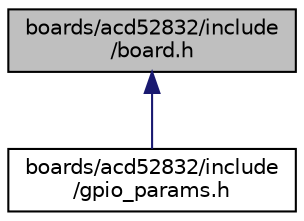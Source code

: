 digraph "boards/acd52832/include/board.h"
{
 // LATEX_PDF_SIZE
  edge [fontname="Helvetica",fontsize="10",labelfontname="Helvetica",labelfontsize="10"];
  node [fontname="Helvetica",fontsize="10",shape=record];
  Node1 [label="boards/acd52832/include\l/board.h",height=0.2,width=0.4,color="black", fillcolor="grey75", style="filled", fontcolor="black",tooltip="For more information: http://aconno.de/acd52832/."];
  Node1 -> Node2 [dir="back",color="midnightblue",fontsize="10",style="solid",fontname="Helvetica"];
  Node2 [label="boards/acd52832/include\l/gpio_params.h",height=0.2,width=0.4,color="black", fillcolor="white", style="filled",URL="$acd52832_2include_2gpio__params_8h.html",tooltip="Configuration of SAUL mapped GPIO pins."];
}
